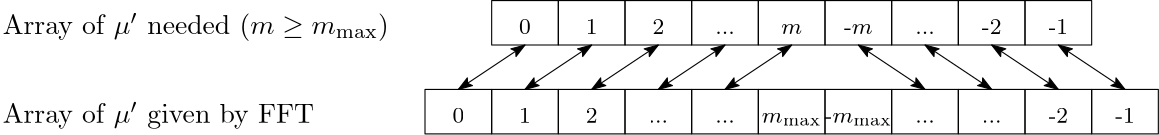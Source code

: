 <?xml version="1.0"?>
<!DOCTYPE ipe SYSTEM "ipe.dtd">
<ipe version="70107" creator="Ipe 7.1.7">
<info created="D:20151014141056" modified="D:20160911151759"/>
<ipestyle name="basic">
<symbol name="arrow/arc(spx)">
<path stroke="sym-stroke" fill="sym-stroke" pen="sym-pen">
0 0 m
-1 0.333 l
-1 -0.333 l
h
</path>
</symbol>
<symbol name="arrow/farc(spx)">
<path stroke="sym-stroke" fill="white" pen="sym-pen">
0 0 m
-1 0.333 l
-1 -0.333 l
h
</path>
</symbol>
<symbol name="arrow/ptarc(spx)">
<path stroke="sym-stroke" fill="sym-stroke" pen="sym-pen">
0 0 m
-1 0.333 l
-0.8 0 l
-1 -0.333 l
h
</path>
</symbol>
<symbol name="arrow/fptarc(spx)">
<path stroke="sym-stroke" fill="white" pen="sym-pen">
0 0 m
-1 0.333 l
-0.8 0 l
-1 -0.333 l
h
</path>
</symbol>
<symbol name="mark/circle(sx)" transformations="translations">
<path fill="sym-stroke">
0.6 0 0 0.6 0 0 e
0.4 0 0 0.4 0 0 e
</path>
</symbol>
<symbol name="mark/disk(sx)" transformations="translations">
<path fill="sym-stroke">
0.6 0 0 0.6 0 0 e
</path>
</symbol>
<symbol name="mark/fdisk(sfx)" transformations="translations">
<group>
<path fill="sym-fill">
0.5 0 0 0.5 0 0 e
</path>
<path fill="sym-stroke" fillrule="eofill">
0.6 0 0 0.6 0 0 e
0.4 0 0 0.4 0 0 e
</path>
</group>
</symbol>
<symbol name="mark/box(sx)" transformations="translations">
<path fill="sym-stroke" fillrule="eofill">
-0.6 -0.6 m
0.6 -0.6 l
0.6 0.6 l
-0.6 0.6 l
h
-0.4 -0.4 m
0.4 -0.4 l
0.4 0.4 l
-0.4 0.4 l
h
</path>
</symbol>
<symbol name="mark/square(sx)" transformations="translations">
<path fill="sym-stroke">
-0.6 -0.6 m
0.6 -0.6 l
0.6 0.6 l
-0.6 0.6 l
h
</path>
</symbol>
<symbol name="mark/fsquare(sfx)" transformations="translations">
<group>
<path fill="sym-fill">
-0.5 -0.5 m
0.5 -0.5 l
0.5 0.5 l
-0.5 0.5 l
h
</path>
<path fill="sym-stroke" fillrule="eofill">
-0.6 -0.6 m
0.6 -0.6 l
0.6 0.6 l
-0.6 0.6 l
h
-0.4 -0.4 m
0.4 -0.4 l
0.4 0.4 l
-0.4 0.4 l
h
</path>
</group>
</symbol>
<symbol name="mark/cross(sx)" transformations="translations">
<group>
<path fill="sym-stroke">
-0.43 -0.57 m
0.57 0.43 l
0.43 0.57 l
-0.57 -0.43 l
h
</path>
<path fill="sym-stroke">
-0.43 0.57 m
0.57 -0.43 l
0.43 -0.57 l
-0.57 0.43 l
h
</path>
</group>
</symbol>
<symbol name="arrow/fnormal(spx)">
<path stroke="sym-stroke" fill="white" pen="sym-pen">
0 0 m
-1 0.333 l
-1 -0.333 l
h
</path>
</symbol>
<symbol name="arrow/pointed(spx)">
<path stroke="sym-stroke" fill="sym-stroke" pen="sym-pen">
0 0 m
-1 0.333 l
-0.8 0 l
-1 -0.333 l
h
</path>
</symbol>
<symbol name="arrow/fpointed(spx)">
<path stroke="sym-stroke" fill="white" pen="sym-pen">
0 0 m
-1 0.333 l
-0.8 0 l
-1 -0.333 l
h
</path>
</symbol>
<symbol name="arrow/linear(spx)">
<path stroke="sym-stroke" pen="sym-pen">
-1 0.333 m
0 0 l
-1 -0.333 l
</path>
</symbol>
<symbol name="arrow/fdouble(spx)">
<path stroke="sym-stroke" fill="white" pen="sym-pen">
0 0 m
-1 0.333 l
-1 -0.333 l
h
-1 0 m
-2 0.333 l
-2 -0.333 l
h
</path>
</symbol>
<symbol name="arrow/double(spx)">
<path stroke="sym-stroke" fill="sym-stroke" pen="sym-pen">
0 0 m
-1 0.333 l
-1 -0.333 l
h
-1 0 m
-2 0.333 l
-2 -0.333 l
h
</path>
</symbol>
<pen name="heavier" value="0.8"/>
<pen name="fat" value="1.2"/>
<pen name="ultrafat" value="2"/>
<symbolsize name="large" value="5"/>
<symbolsize name="small" value="2"/>
<symbolsize name="tiny" value="1.1"/>
<arrowsize name="large" value="10"/>
<arrowsize name="small" value="5"/>
<arrowsize name="tiny" value="3"/>
<color name="red" value="1 0 0"/>
<color name="green" value="0 1 0"/>
<color name="blue" value="0 0 1"/>
<color name="yellow" value="1 1 0"/>
<color name="orange" value="1 0.647 0"/>
<color name="gold" value="1 0.843 0"/>
<color name="purple" value="0.627 0.125 0.941"/>
<color name="gray" value="0.745"/>
<color name="brown" value="0.647 0.165 0.165"/>
<color name="navy" value="0 0 0.502"/>
<color name="pink" value="1 0.753 0.796"/>
<color name="seagreen" value="0.18 0.545 0.341"/>
<color name="turquoise" value="0.251 0.878 0.816"/>
<color name="violet" value="0.933 0.51 0.933"/>
<color name="darkblue" value="0 0 0.545"/>
<color name="darkcyan" value="0 0.545 0.545"/>
<color name="darkgray" value="0.663"/>
<color name="darkgreen" value="0 0.392 0"/>
<color name="darkmagenta" value="0.545 0 0.545"/>
<color name="darkorange" value="1 0.549 0"/>
<color name="darkred" value="0.545 0 0"/>
<color name="lightblue" value="0.678 0.847 0.902"/>
<color name="lightcyan" value="0.878 1 1"/>
<color name="lightgray" value="0.827"/>
<color name="lightgreen" value="0.565 0.933 0.565"/>
<color name="lightyellow" value="1 1 0.878"/>
<dashstyle name="dashed" value="[4] 0"/>
<dashstyle name="dotted" value="[1 3] 0"/>
<dashstyle name="dash dotted" value="[4 2 1 2] 0"/>
<dashstyle name="dash dot dotted" value="[4 2 1 2 1 2] 0"/>
<textsize name="large" value="\large"/>
<textsize name="Large" value="\Large"/>
<textsize name="LARGE" value="\LARGE"/>
<textsize name="huge" value="\huge"/>
<textsize name="Huge" value="\Huge"/>
<textsize name="small" value="\small"/>
<textsize name="footnote" value="\footnotesize"/>
<textsize name="tiny" value="\tiny"/>
<textstyle name="center" begin="\begin{center}" end="\end{center}"/>
<textstyle name="itemize" begin="\begin{itemize}" end="\end{itemize}"/>
<textstyle name="item" begin="\begin{itemize}\item{}" end="\end{itemize}"/>
<gridsize name="4 pts" value="4"/>
<gridsize name="8 pts (~3 mm)" value="8"/>
<gridsize name="16 pts (~6 mm)" value="16"/>
<gridsize name="32 pts (~12 mm)" value="32"/>
<gridsize name="10 pts (~3.5 mm)" value="10"/>
<gridsize name="20 pts (~7 mm)" value="20"/>
<gridsize name="14 pts (~5 mm)" value="14"/>
<gridsize name="28 pts (~10 mm)" value="28"/>
<gridsize name="56 pts (~20 mm)" value="56"/>
<anglesize name="90 deg" value="90"/>
<anglesize name="60 deg" value="60"/>
<anglesize name="45 deg" value="45"/>
<anglesize name="30 deg" value="30"/>
<anglesize name="22.5 deg" value="22.5"/>
<tiling name="falling" angle="-60" step="4" width="1"/>
<tiling name="rising" angle="30" step="4" width="1"/>
</ipestyle>
<page>
<layer name="alpha"/>
<view layers="alpha" active="alpha"/>
<path layer="alpha" matrix="1.5 0 0 1 -24 0" stroke="black">
144 800 m
144 784 l
160 784 l
160 800 l
h
</path>
<path matrix="1.5 0 0 1 -24 0" stroke="black">
160 800 m
160 784 l
176 784 l
176 800 l
h
</path>
<path matrix="1.5 0 0 1 -24 0" stroke="black">
176 800 m
176 784 l
192 784 l
192 800 l
h
</path>
<path matrix="1.5 0 0 1 0 0" stroke="black">
192 800 m
192 784 l
208 784 l
208 800 l
h
</path>
<path matrix="1.5 0 0 1 0 0" stroke="black">
208 800 m
208 784 l
224 784 l
224 800 l
h
</path>
<path matrix="1.5 0 0 1 0 0" stroke="black">
240 800 m
240 784 l
256 784 l
256 800 l
h
</path>
<path matrix="1.5 0 0 1 -24 0" stroke="black">
128 800 m
128 784 l
144 784 l
144 800 l
h
</path>
<path matrix="1.5 0 0 1 0 0" stroke="black">
256 800 m
256 784 l
272 784 l
272 800 l
h
</path>
<text matrix="1.5 0 0 1 12 4" transformations="translations" pos="128 784" stroke="black" type="label" width="4.234" height="5.136" depth="0" halign="center" valign="baseline" size="footnote">1</text>
<text matrix="1.5 0 0 1 12 4" transformations="translations" pos="144 784" stroke="black" type="label" width="4.234" height="5.136" depth="0" halign="center" valign="baseline" size="footnote">2</text>
<text matrix="1.5 0 0 1 -12 4" transformations="translations" pos="128 784" stroke="black" type="label" width="4.234" height="5.136" depth="0" halign="center" valign="baseline" size="footnote">0</text>
<text matrix="1.5 0 0 1 -36 4" transformations="translations" pos="192 784" stroke="black" type="label" width="7.057" height="0.886" depth="0" halign="center" valign="baseline" size="footnote">...</text>
<text matrix="1.5 0 0 1 -84 0" transformations="translations" pos="256 788" stroke="black" type="label" width="21.466" height="3.438" depth="0.99" halign="center" valign="baseline" size="footnote">$m_{\max}$</text>
<text matrix="1.5 0 0 1 -60 0" transformations="translations" pos="256 788" stroke="black" type="label" width="24.289" height="3.438" depth="0.99" halign="center" valign="baseline" size="footnote">-$m_{\max}$</text>
<text matrix="1.5 0 0 1 12 0" transformations="translations" pos="256 788" stroke="black" type="label" width="7.057" height="5.136" depth="0" halign="center" valign="baseline" size="footnote">-2</text>
<text matrix="1.5 0 0 1 84 4" transformations="translations" pos="192 784" stroke="black" type="label" width="7.057" height="0.886" depth="0" halign="center" valign="baseline" size="footnote">...</text>
<text matrix="1 0 0 1 -16 88" transformations="translations" pos="32 700" stroke="black" type="label" width="112.078" height="7.497" depth="1.93" valign="baseline">Array of $\mu&apos;$ given by FFT</text>
<text matrix="1 0 0 1 -16 120" transformations="translations" pos="32 700" stroke="black" type="label" width="138.961" height="7.49" depth="2.49" valign="baseline">Array of $\mu&apos;$ needed ($m\geq m_{\max}$)</text>
<path matrix="1.5 0 0 1 0 32" stroke="black">
144 800 m
144 784 l
160 784 l
160 800 l
h
</path>
<path matrix="1.5 0 0 1 0 32" stroke="black">
160 800 m
160 784 l
176 784 l
176 800 l
h
</path>
<path matrix="1.5 0 0 1 0 32" stroke="black">
176 800 m
176 784 l
192 784 l
192 800 l
h
</path>
<path matrix="1.5 0 0 1 0 32" stroke="black">
192 800 m
192 784 l
208 784 l
208 800 l
h
</path>
<path matrix="1.5 0 0 1 0 32" stroke="black">
208 800 m
208 784 l
224 784 l
224 800 l
h
</path>
<path matrix="1.5 0 0 1 -24 32" stroke="black">
240 800 m
240 784 l
256 784 l
256 800 l
h
</path>
<path matrix="1.5 0 0 1 0 32" stroke="black">
128 800 m
128 784 l
144 784 l
144 800 l
h
</path>
<path matrix="1.5 0 0 1 -24 32" stroke="black">
256 800 m
256 784 l
272 784 l
272 800 l
h
</path>
<text matrix="1.5 0 0 1 36 36" transformations="translations" pos="128 784" stroke="black" type="label" width="4.234" height="5.136" depth="0" halign="center" valign="baseline" size="footnote">1</text>
<text matrix="1.5 0 0 1 36 36" transformations="translations" pos="144 784" stroke="black" type="label" width="4.234" height="5.136" depth="0" halign="center" valign="baseline" size="footnote">2</text>
<text matrix="1.5 0 0 1 12 36" transformations="translations" pos="128 784" stroke="black" type="label" width="4.234" height="5.136" depth="0" halign="center" valign="baseline" size="footnote">0</text>
<text matrix="1.5 0 0 1 -12 36" transformations="translations" pos="192 784" stroke="black" type="label" width="7.057" height="0.886" depth="0" halign="center" valign="baseline" size="footnote">...</text>
<text matrix="1.5 0 0 1 -84 32" transformations="translations" pos="256 788" stroke="black" type="label" width="7.491" height="3.432" depth="0" halign="center" valign="baseline" size="footnote">$m$</text>
<text matrix="1.5 0 0 1 -60 32" transformations="translations" pos="256 788" stroke="black" type="label" width="10.313" height="3.432" depth="0" halign="center" valign="baseline" size="footnote">-$m$</text>
<text matrix="1.5 0 0 1 -12 32" transformations="translations" pos="256 788" stroke="black" type="label" width="7.057" height="5.136" depth="0" halign="center" valign="baseline" size="footnote">-2</text>
<text matrix="1.5 0 0 1 60 36" transformations="translations" pos="192 784" stroke="black" type="label" width="7.057" height="0.886" depth="0" halign="center" valign="baseline" size="footnote">...</text>
<path matrix="1.5 0 0 1 0 0" stroke="black">
176 800 m
176 784 l
192 784 l
192 800 l
h
</path>
<text matrix="1.5 0 0 1 -12 4" transformations="translations" pos="192 784" stroke="black" type="label" width="7.057" height="0.886" depth="0" halign="center" valign="baseline" size="footnote">...</text>
<path matrix="1.5 0 0 1 72 0" stroke="black">
176 800 m
176 784 l
192 784 l
192 800 l
h
</path>
<text matrix="1.5 0 0 1 60 4" transformations="translations" pos="192 784" stroke="black" type="label" width="7.057" height="0.886" depth="0" halign="center" valign="baseline" size="footnote">...</text>
<path matrix="1 0 0 1 -8 240" stroke="black" arrow="pointed/small" rarrow="pointed/small">
212 576 m
188 560 l
</path>
<path matrix="1 0 0 1 16 240" stroke="black" arrow="pointed/small" rarrow="pointed/small">
212 576 m
188 560 l
</path>
<path matrix="1 0 0 1 40 240" stroke="black" arrow="pointed/small" rarrow="pointed/small">
212 576 m
188 560 l
</path>
<path matrix="1 0 0 1 64 240" stroke="black" arrow="pointed/small" rarrow="pointed/small">
212 576 m
188 560 l
</path>
<path matrix="1 0 0 1 88 240" stroke="black" arrow="pointed/small" rarrow="pointed/small">
212 576 m
188 560 l
</path>
<path matrix="-1 0 0 1 536 240" stroke="black" arrow="pointed/small" rarrow="pointed/small">
212 576 m
188 560 l
</path>
<path matrix="-1 0 0 1 560 240" stroke="black" arrow="pointed/small" rarrow="pointed/small">
212 576 m
188 560 l
</path>
<path matrix="-1 0 0 1 584 240" stroke="black" arrow="pointed/small" rarrow="pointed/small">
212 576 m
188 560 l
</path>
<path matrix="1.5 0 0 1 24 0" stroke="black">
256 800 m
256 784 l
272 784 l
272 800 l
h
</path>
<text matrix="1.5 0 0 1 36 0" transformations="translations" pos="256 788" stroke="black" type="label" width="7.057" height="5.136" depth="0" halign="center" valign="baseline" size="footnote">-1</text>
<path matrix="1.5 0 0 1 0 32" stroke="black">
256 800 m
256 784 l
272 784 l
272 800 l
h
</path>
<text matrix="1.5 0 0 1 12 32" transformations="translations" pos="256 788" stroke="black" type="label" width="7.057" height="5.136" depth="0" halign="center" valign="baseline" size="footnote">-1</text>
<path matrix="-1 0 0 1 608 240" stroke="black" arrow="pointed/small" rarrow="pointed/small">
212 576 m
188 560 l
</path>
</page>
</ipe>
